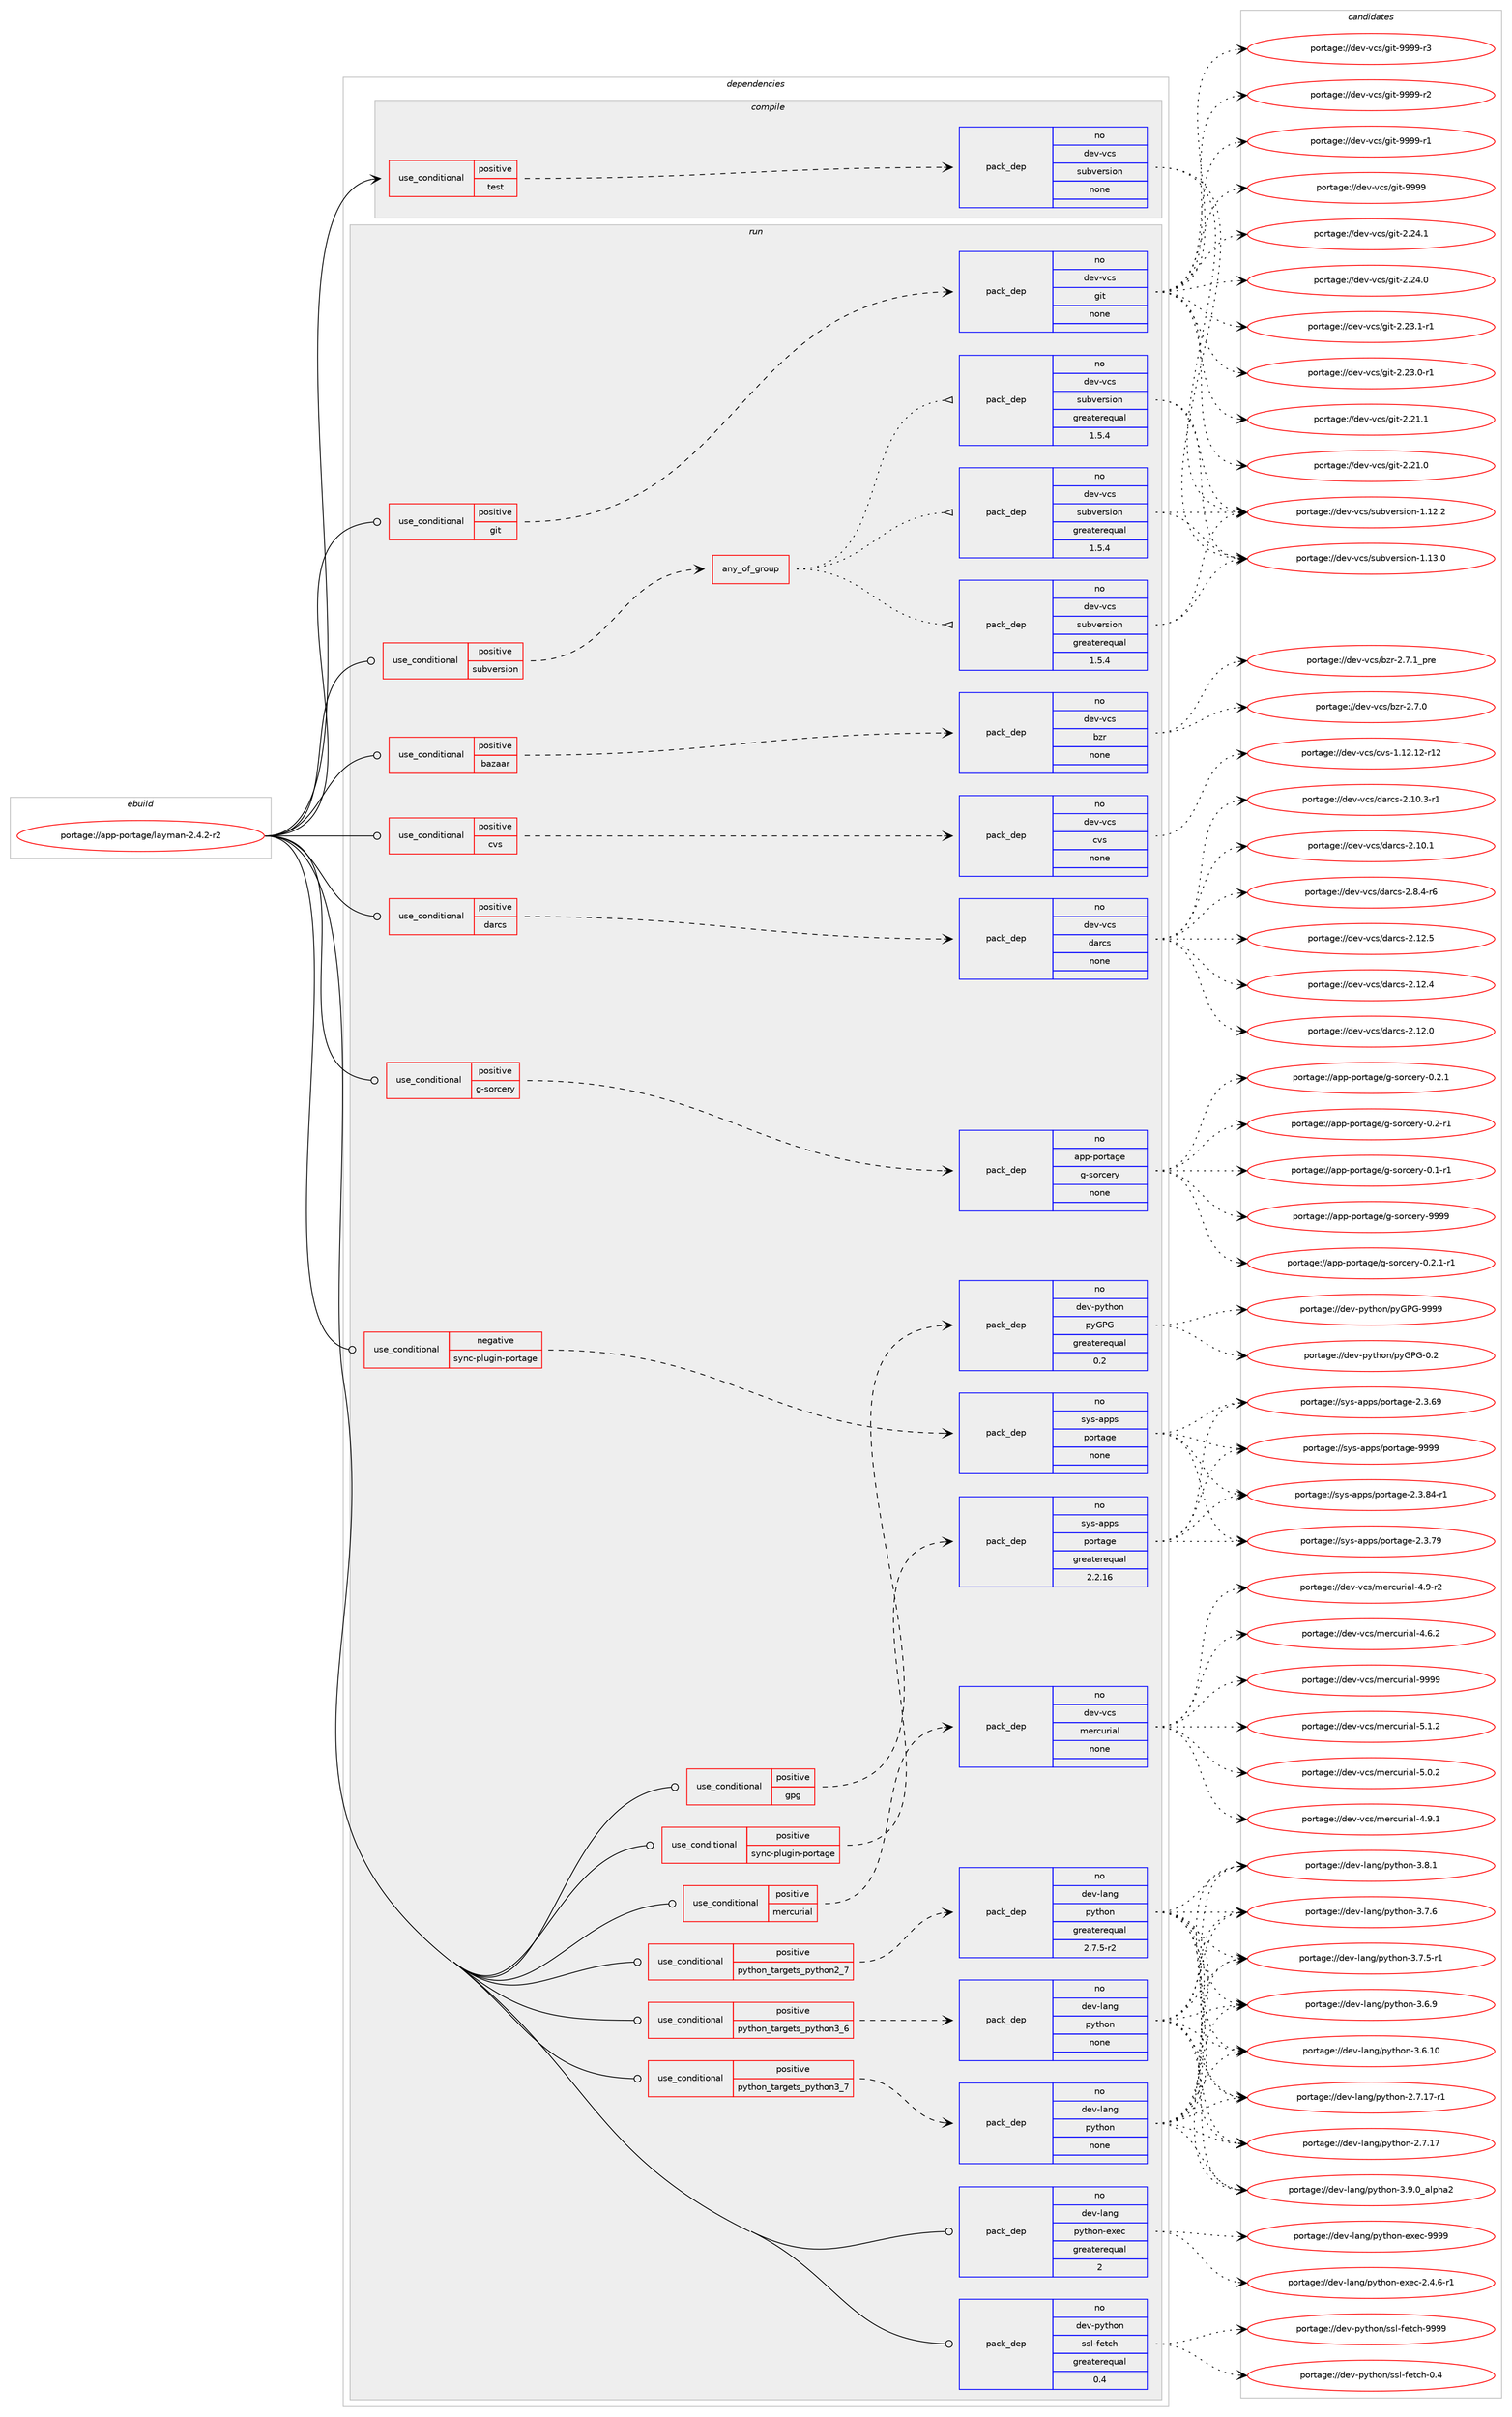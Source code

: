 digraph prolog {

# *************
# Graph options
# *************

newrank=true;
concentrate=true;
compound=true;
graph [rankdir=LR,fontname=Helvetica,fontsize=10,ranksep=1.5];#, ranksep=2.5, nodesep=0.2];
edge  [arrowhead=vee];
node  [fontname=Helvetica,fontsize=10];

# **********
# The ebuild
# **********

subgraph cluster_leftcol {
color=gray;
label=<<i>ebuild</i>>;
id [label="portage://app-portage/layman-2.4.2-r2", color=red, width=4, href="../app-portage/layman-2.4.2-r2.svg"];
}

# ****************
# The dependencies
# ****************

subgraph cluster_midcol {
color=gray;
label=<<i>dependencies</i>>;
subgraph cluster_compile {
fillcolor="#eeeeee";
style=filled;
label=<<i>compile</i>>;
subgraph cond141145 {
dependency601471 [label=<<TABLE BORDER="0" CELLBORDER="1" CELLSPACING="0" CELLPADDING="4"><TR><TD ROWSPAN="3" CELLPADDING="10">use_conditional</TD></TR><TR><TD>positive</TD></TR><TR><TD>test</TD></TR></TABLE>>, shape=none, color=red];
subgraph pack452286 {
dependency601472 [label=<<TABLE BORDER="0" CELLBORDER="1" CELLSPACING="0" CELLPADDING="4" WIDTH="220"><TR><TD ROWSPAN="6" CELLPADDING="30">pack_dep</TD></TR><TR><TD WIDTH="110">no</TD></TR><TR><TD>dev-vcs</TD></TR><TR><TD>subversion</TD></TR><TR><TD>none</TD></TR><TR><TD></TD></TR></TABLE>>, shape=none, color=blue];
}
dependency601471:e -> dependency601472:w [weight=20,style="dashed",arrowhead="vee"];
}
id:e -> dependency601471:w [weight=20,style="solid",arrowhead="vee"];
}
subgraph cluster_compileandrun {
fillcolor="#eeeeee";
style=filled;
label=<<i>compile and run</i>>;
}
subgraph cluster_run {
fillcolor="#eeeeee";
style=filled;
label=<<i>run</i>>;
subgraph cond141146 {
dependency601473 [label=<<TABLE BORDER="0" CELLBORDER="1" CELLSPACING="0" CELLPADDING="4"><TR><TD ROWSPAN="3" CELLPADDING="10">use_conditional</TD></TR><TR><TD>negative</TD></TR><TR><TD>sync-plugin-portage</TD></TR></TABLE>>, shape=none, color=red];
subgraph pack452287 {
dependency601474 [label=<<TABLE BORDER="0" CELLBORDER="1" CELLSPACING="0" CELLPADDING="4" WIDTH="220"><TR><TD ROWSPAN="6" CELLPADDING="30">pack_dep</TD></TR><TR><TD WIDTH="110">no</TD></TR><TR><TD>sys-apps</TD></TR><TR><TD>portage</TD></TR><TR><TD>none</TD></TR><TR><TD></TD></TR></TABLE>>, shape=none, color=blue];
}
dependency601473:e -> dependency601474:w [weight=20,style="dashed",arrowhead="vee"];
}
id:e -> dependency601473:w [weight=20,style="solid",arrowhead="odot"];
subgraph cond141147 {
dependency601475 [label=<<TABLE BORDER="0" CELLBORDER="1" CELLSPACING="0" CELLPADDING="4"><TR><TD ROWSPAN="3" CELLPADDING="10">use_conditional</TD></TR><TR><TD>positive</TD></TR><TR><TD>bazaar</TD></TR></TABLE>>, shape=none, color=red];
subgraph pack452288 {
dependency601476 [label=<<TABLE BORDER="0" CELLBORDER="1" CELLSPACING="0" CELLPADDING="4" WIDTH="220"><TR><TD ROWSPAN="6" CELLPADDING="30">pack_dep</TD></TR><TR><TD WIDTH="110">no</TD></TR><TR><TD>dev-vcs</TD></TR><TR><TD>bzr</TD></TR><TR><TD>none</TD></TR><TR><TD></TD></TR></TABLE>>, shape=none, color=blue];
}
dependency601475:e -> dependency601476:w [weight=20,style="dashed",arrowhead="vee"];
}
id:e -> dependency601475:w [weight=20,style="solid",arrowhead="odot"];
subgraph cond141148 {
dependency601477 [label=<<TABLE BORDER="0" CELLBORDER="1" CELLSPACING="0" CELLPADDING="4"><TR><TD ROWSPAN="3" CELLPADDING="10">use_conditional</TD></TR><TR><TD>positive</TD></TR><TR><TD>cvs</TD></TR></TABLE>>, shape=none, color=red];
subgraph pack452289 {
dependency601478 [label=<<TABLE BORDER="0" CELLBORDER="1" CELLSPACING="0" CELLPADDING="4" WIDTH="220"><TR><TD ROWSPAN="6" CELLPADDING="30">pack_dep</TD></TR><TR><TD WIDTH="110">no</TD></TR><TR><TD>dev-vcs</TD></TR><TR><TD>cvs</TD></TR><TR><TD>none</TD></TR><TR><TD></TD></TR></TABLE>>, shape=none, color=blue];
}
dependency601477:e -> dependency601478:w [weight=20,style="dashed",arrowhead="vee"];
}
id:e -> dependency601477:w [weight=20,style="solid",arrowhead="odot"];
subgraph cond141149 {
dependency601479 [label=<<TABLE BORDER="0" CELLBORDER="1" CELLSPACING="0" CELLPADDING="4"><TR><TD ROWSPAN="3" CELLPADDING="10">use_conditional</TD></TR><TR><TD>positive</TD></TR><TR><TD>darcs</TD></TR></TABLE>>, shape=none, color=red];
subgraph pack452290 {
dependency601480 [label=<<TABLE BORDER="0" CELLBORDER="1" CELLSPACING="0" CELLPADDING="4" WIDTH="220"><TR><TD ROWSPAN="6" CELLPADDING="30">pack_dep</TD></TR><TR><TD WIDTH="110">no</TD></TR><TR><TD>dev-vcs</TD></TR><TR><TD>darcs</TD></TR><TR><TD>none</TD></TR><TR><TD></TD></TR></TABLE>>, shape=none, color=blue];
}
dependency601479:e -> dependency601480:w [weight=20,style="dashed",arrowhead="vee"];
}
id:e -> dependency601479:w [weight=20,style="solid",arrowhead="odot"];
subgraph cond141150 {
dependency601481 [label=<<TABLE BORDER="0" CELLBORDER="1" CELLSPACING="0" CELLPADDING="4"><TR><TD ROWSPAN="3" CELLPADDING="10">use_conditional</TD></TR><TR><TD>positive</TD></TR><TR><TD>g-sorcery</TD></TR></TABLE>>, shape=none, color=red];
subgraph pack452291 {
dependency601482 [label=<<TABLE BORDER="0" CELLBORDER="1" CELLSPACING="0" CELLPADDING="4" WIDTH="220"><TR><TD ROWSPAN="6" CELLPADDING="30">pack_dep</TD></TR><TR><TD WIDTH="110">no</TD></TR><TR><TD>app-portage</TD></TR><TR><TD>g-sorcery</TD></TR><TR><TD>none</TD></TR><TR><TD></TD></TR></TABLE>>, shape=none, color=blue];
}
dependency601481:e -> dependency601482:w [weight=20,style="dashed",arrowhead="vee"];
}
id:e -> dependency601481:w [weight=20,style="solid",arrowhead="odot"];
subgraph cond141151 {
dependency601483 [label=<<TABLE BORDER="0" CELLBORDER="1" CELLSPACING="0" CELLPADDING="4"><TR><TD ROWSPAN="3" CELLPADDING="10">use_conditional</TD></TR><TR><TD>positive</TD></TR><TR><TD>git</TD></TR></TABLE>>, shape=none, color=red];
subgraph pack452292 {
dependency601484 [label=<<TABLE BORDER="0" CELLBORDER="1" CELLSPACING="0" CELLPADDING="4" WIDTH="220"><TR><TD ROWSPAN="6" CELLPADDING="30">pack_dep</TD></TR><TR><TD WIDTH="110">no</TD></TR><TR><TD>dev-vcs</TD></TR><TR><TD>git</TD></TR><TR><TD>none</TD></TR><TR><TD></TD></TR></TABLE>>, shape=none, color=blue];
}
dependency601483:e -> dependency601484:w [weight=20,style="dashed",arrowhead="vee"];
}
id:e -> dependency601483:w [weight=20,style="solid",arrowhead="odot"];
subgraph cond141152 {
dependency601485 [label=<<TABLE BORDER="0" CELLBORDER="1" CELLSPACING="0" CELLPADDING="4"><TR><TD ROWSPAN="3" CELLPADDING="10">use_conditional</TD></TR><TR><TD>positive</TD></TR><TR><TD>gpg</TD></TR></TABLE>>, shape=none, color=red];
subgraph pack452293 {
dependency601486 [label=<<TABLE BORDER="0" CELLBORDER="1" CELLSPACING="0" CELLPADDING="4" WIDTH="220"><TR><TD ROWSPAN="6" CELLPADDING="30">pack_dep</TD></TR><TR><TD WIDTH="110">no</TD></TR><TR><TD>dev-python</TD></TR><TR><TD>pyGPG</TD></TR><TR><TD>greaterequal</TD></TR><TR><TD>0.2</TD></TR></TABLE>>, shape=none, color=blue];
}
dependency601485:e -> dependency601486:w [weight=20,style="dashed",arrowhead="vee"];
}
id:e -> dependency601485:w [weight=20,style="solid",arrowhead="odot"];
subgraph cond141153 {
dependency601487 [label=<<TABLE BORDER="0" CELLBORDER="1" CELLSPACING="0" CELLPADDING="4"><TR><TD ROWSPAN="3" CELLPADDING="10">use_conditional</TD></TR><TR><TD>positive</TD></TR><TR><TD>mercurial</TD></TR></TABLE>>, shape=none, color=red];
subgraph pack452294 {
dependency601488 [label=<<TABLE BORDER="0" CELLBORDER="1" CELLSPACING="0" CELLPADDING="4" WIDTH="220"><TR><TD ROWSPAN="6" CELLPADDING="30">pack_dep</TD></TR><TR><TD WIDTH="110">no</TD></TR><TR><TD>dev-vcs</TD></TR><TR><TD>mercurial</TD></TR><TR><TD>none</TD></TR><TR><TD></TD></TR></TABLE>>, shape=none, color=blue];
}
dependency601487:e -> dependency601488:w [weight=20,style="dashed",arrowhead="vee"];
}
id:e -> dependency601487:w [weight=20,style="solid",arrowhead="odot"];
subgraph cond141154 {
dependency601489 [label=<<TABLE BORDER="0" CELLBORDER="1" CELLSPACING="0" CELLPADDING="4"><TR><TD ROWSPAN="3" CELLPADDING="10">use_conditional</TD></TR><TR><TD>positive</TD></TR><TR><TD>python_targets_python2_7</TD></TR></TABLE>>, shape=none, color=red];
subgraph pack452295 {
dependency601490 [label=<<TABLE BORDER="0" CELLBORDER="1" CELLSPACING="0" CELLPADDING="4" WIDTH="220"><TR><TD ROWSPAN="6" CELLPADDING="30">pack_dep</TD></TR><TR><TD WIDTH="110">no</TD></TR><TR><TD>dev-lang</TD></TR><TR><TD>python</TD></TR><TR><TD>greaterequal</TD></TR><TR><TD>2.7.5-r2</TD></TR></TABLE>>, shape=none, color=blue];
}
dependency601489:e -> dependency601490:w [weight=20,style="dashed",arrowhead="vee"];
}
id:e -> dependency601489:w [weight=20,style="solid",arrowhead="odot"];
subgraph cond141155 {
dependency601491 [label=<<TABLE BORDER="0" CELLBORDER="1" CELLSPACING="0" CELLPADDING="4"><TR><TD ROWSPAN="3" CELLPADDING="10">use_conditional</TD></TR><TR><TD>positive</TD></TR><TR><TD>python_targets_python3_6</TD></TR></TABLE>>, shape=none, color=red];
subgraph pack452296 {
dependency601492 [label=<<TABLE BORDER="0" CELLBORDER="1" CELLSPACING="0" CELLPADDING="4" WIDTH="220"><TR><TD ROWSPAN="6" CELLPADDING="30">pack_dep</TD></TR><TR><TD WIDTH="110">no</TD></TR><TR><TD>dev-lang</TD></TR><TR><TD>python</TD></TR><TR><TD>none</TD></TR><TR><TD></TD></TR></TABLE>>, shape=none, color=blue];
}
dependency601491:e -> dependency601492:w [weight=20,style="dashed",arrowhead="vee"];
}
id:e -> dependency601491:w [weight=20,style="solid",arrowhead="odot"];
subgraph cond141156 {
dependency601493 [label=<<TABLE BORDER="0" CELLBORDER="1" CELLSPACING="0" CELLPADDING="4"><TR><TD ROWSPAN="3" CELLPADDING="10">use_conditional</TD></TR><TR><TD>positive</TD></TR><TR><TD>python_targets_python3_7</TD></TR></TABLE>>, shape=none, color=red];
subgraph pack452297 {
dependency601494 [label=<<TABLE BORDER="0" CELLBORDER="1" CELLSPACING="0" CELLPADDING="4" WIDTH="220"><TR><TD ROWSPAN="6" CELLPADDING="30">pack_dep</TD></TR><TR><TD WIDTH="110">no</TD></TR><TR><TD>dev-lang</TD></TR><TR><TD>python</TD></TR><TR><TD>none</TD></TR><TR><TD></TD></TR></TABLE>>, shape=none, color=blue];
}
dependency601493:e -> dependency601494:w [weight=20,style="dashed",arrowhead="vee"];
}
id:e -> dependency601493:w [weight=20,style="solid",arrowhead="odot"];
subgraph cond141157 {
dependency601495 [label=<<TABLE BORDER="0" CELLBORDER="1" CELLSPACING="0" CELLPADDING="4"><TR><TD ROWSPAN="3" CELLPADDING="10">use_conditional</TD></TR><TR><TD>positive</TD></TR><TR><TD>subversion</TD></TR></TABLE>>, shape=none, color=red];
subgraph any7764 {
dependency601496 [label=<<TABLE BORDER="0" CELLBORDER="1" CELLSPACING="0" CELLPADDING="4"><TR><TD CELLPADDING="10">any_of_group</TD></TR></TABLE>>, shape=none, color=red];subgraph pack452298 {
dependency601497 [label=<<TABLE BORDER="0" CELLBORDER="1" CELLSPACING="0" CELLPADDING="4" WIDTH="220"><TR><TD ROWSPAN="6" CELLPADDING="30">pack_dep</TD></TR><TR><TD WIDTH="110">no</TD></TR><TR><TD>dev-vcs</TD></TR><TR><TD>subversion</TD></TR><TR><TD>greaterequal</TD></TR><TR><TD>1.5.4</TD></TR></TABLE>>, shape=none, color=blue];
}
dependency601496:e -> dependency601497:w [weight=20,style="dotted",arrowhead="oinv"];
subgraph pack452299 {
dependency601498 [label=<<TABLE BORDER="0" CELLBORDER="1" CELLSPACING="0" CELLPADDING="4" WIDTH="220"><TR><TD ROWSPAN="6" CELLPADDING="30">pack_dep</TD></TR><TR><TD WIDTH="110">no</TD></TR><TR><TD>dev-vcs</TD></TR><TR><TD>subversion</TD></TR><TR><TD>greaterequal</TD></TR><TR><TD>1.5.4</TD></TR></TABLE>>, shape=none, color=blue];
}
dependency601496:e -> dependency601498:w [weight=20,style="dotted",arrowhead="oinv"];
subgraph pack452300 {
dependency601499 [label=<<TABLE BORDER="0" CELLBORDER="1" CELLSPACING="0" CELLPADDING="4" WIDTH="220"><TR><TD ROWSPAN="6" CELLPADDING="30">pack_dep</TD></TR><TR><TD WIDTH="110">no</TD></TR><TR><TD>dev-vcs</TD></TR><TR><TD>subversion</TD></TR><TR><TD>greaterequal</TD></TR><TR><TD>1.5.4</TD></TR></TABLE>>, shape=none, color=blue];
}
dependency601496:e -> dependency601499:w [weight=20,style="dotted",arrowhead="oinv"];
}
dependency601495:e -> dependency601496:w [weight=20,style="dashed",arrowhead="vee"];
}
id:e -> dependency601495:w [weight=20,style="solid",arrowhead="odot"];
subgraph cond141158 {
dependency601500 [label=<<TABLE BORDER="0" CELLBORDER="1" CELLSPACING="0" CELLPADDING="4"><TR><TD ROWSPAN="3" CELLPADDING="10">use_conditional</TD></TR><TR><TD>positive</TD></TR><TR><TD>sync-plugin-portage</TD></TR></TABLE>>, shape=none, color=red];
subgraph pack452301 {
dependency601501 [label=<<TABLE BORDER="0" CELLBORDER="1" CELLSPACING="0" CELLPADDING="4" WIDTH="220"><TR><TD ROWSPAN="6" CELLPADDING="30">pack_dep</TD></TR><TR><TD WIDTH="110">no</TD></TR><TR><TD>sys-apps</TD></TR><TR><TD>portage</TD></TR><TR><TD>greaterequal</TD></TR><TR><TD>2.2.16</TD></TR></TABLE>>, shape=none, color=blue];
}
dependency601500:e -> dependency601501:w [weight=20,style="dashed",arrowhead="vee"];
}
id:e -> dependency601500:w [weight=20,style="solid",arrowhead="odot"];
subgraph pack452302 {
dependency601502 [label=<<TABLE BORDER="0" CELLBORDER="1" CELLSPACING="0" CELLPADDING="4" WIDTH="220"><TR><TD ROWSPAN="6" CELLPADDING="30">pack_dep</TD></TR><TR><TD WIDTH="110">no</TD></TR><TR><TD>dev-lang</TD></TR><TR><TD>python-exec</TD></TR><TR><TD>greaterequal</TD></TR><TR><TD>2</TD></TR></TABLE>>, shape=none, color=blue];
}
id:e -> dependency601502:w [weight=20,style="solid",arrowhead="odot"];
subgraph pack452303 {
dependency601503 [label=<<TABLE BORDER="0" CELLBORDER="1" CELLSPACING="0" CELLPADDING="4" WIDTH="220"><TR><TD ROWSPAN="6" CELLPADDING="30">pack_dep</TD></TR><TR><TD WIDTH="110">no</TD></TR><TR><TD>dev-python</TD></TR><TR><TD>ssl-fetch</TD></TR><TR><TD>greaterequal</TD></TR><TR><TD>0.4</TD></TR></TABLE>>, shape=none, color=blue];
}
id:e -> dependency601503:w [weight=20,style="solid",arrowhead="odot"];
}
}

# **************
# The candidates
# **************

subgraph cluster_choices {
rank=same;
color=gray;
label=<<i>candidates</i>>;

subgraph choice452286 {
color=black;
nodesep=1;
choice1001011184511899115471151179811810111411510511111045494649514648 [label="portage://dev-vcs/subversion-1.13.0", color=red, width=4,href="../dev-vcs/subversion-1.13.0.svg"];
choice1001011184511899115471151179811810111411510511111045494649504650 [label="portage://dev-vcs/subversion-1.12.2", color=red, width=4,href="../dev-vcs/subversion-1.12.2.svg"];
dependency601472:e -> choice1001011184511899115471151179811810111411510511111045494649514648:w [style=dotted,weight="100"];
dependency601472:e -> choice1001011184511899115471151179811810111411510511111045494649504650:w [style=dotted,weight="100"];
}
subgraph choice452287 {
color=black;
nodesep=1;
choice115121115459711211211547112111114116971031014557575757 [label="portage://sys-apps/portage-9999", color=red, width=4,href="../sys-apps/portage-9999.svg"];
choice11512111545971121121154711211111411697103101455046514656524511449 [label="portage://sys-apps/portage-2.3.84-r1", color=red, width=4,href="../sys-apps/portage-2.3.84-r1.svg"];
choice1151211154597112112115471121111141169710310145504651465557 [label="portage://sys-apps/portage-2.3.79", color=red, width=4,href="../sys-apps/portage-2.3.79.svg"];
choice1151211154597112112115471121111141169710310145504651465457 [label="portage://sys-apps/portage-2.3.69", color=red, width=4,href="../sys-apps/portage-2.3.69.svg"];
dependency601474:e -> choice115121115459711211211547112111114116971031014557575757:w [style=dotted,weight="100"];
dependency601474:e -> choice11512111545971121121154711211111411697103101455046514656524511449:w [style=dotted,weight="100"];
dependency601474:e -> choice1151211154597112112115471121111141169710310145504651465557:w [style=dotted,weight="100"];
dependency601474:e -> choice1151211154597112112115471121111141169710310145504651465457:w [style=dotted,weight="100"];
}
subgraph choice452288 {
color=black;
nodesep=1;
choice1001011184511899115479812211445504655464995112114101 [label="portage://dev-vcs/bzr-2.7.1_pre", color=red, width=4,href="../dev-vcs/bzr-2.7.1_pre.svg"];
choice10010111845118991154798122114455046554648 [label="portage://dev-vcs/bzr-2.7.0", color=red, width=4,href="../dev-vcs/bzr-2.7.0.svg"];
dependency601476:e -> choice1001011184511899115479812211445504655464995112114101:w [style=dotted,weight="100"];
dependency601476:e -> choice10010111845118991154798122114455046554648:w [style=dotted,weight="100"];
}
subgraph choice452289 {
color=black;
nodesep=1;
choice100101118451189911547991181154549464950464950451144950 [label="portage://dev-vcs/cvs-1.12.12-r12", color=red, width=4,href="../dev-vcs/cvs-1.12.12-r12.svg"];
dependency601478:e -> choice100101118451189911547991181154549464950464950451144950:w [style=dotted,weight="100"];
}
subgraph choice452290 {
color=black;
nodesep=1;
choice10010111845118991154710097114991154550465646524511454 [label="portage://dev-vcs/darcs-2.8.4-r6", color=red, width=4,href="../dev-vcs/darcs-2.8.4-r6.svg"];
choice100101118451189911547100971149911545504649504653 [label="portage://dev-vcs/darcs-2.12.5", color=red, width=4,href="../dev-vcs/darcs-2.12.5.svg"];
choice100101118451189911547100971149911545504649504652 [label="portage://dev-vcs/darcs-2.12.4", color=red, width=4,href="../dev-vcs/darcs-2.12.4.svg"];
choice100101118451189911547100971149911545504649504648 [label="portage://dev-vcs/darcs-2.12.0", color=red, width=4,href="../dev-vcs/darcs-2.12.0.svg"];
choice1001011184511899115471009711499115455046494846514511449 [label="portage://dev-vcs/darcs-2.10.3-r1", color=red, width=4,href="../dev-vcs/darcs-2.10.3-r1.svg"];
choice100101118451189911547100971149911545504649484649 [label="portage://dev-vcs/darcs-2.10.1", color=red, width=4,href="../dev-vcs/darcs-2.10.1.svg"];
dependency601480:e -> choice10010111845118991154710097114991154550465646524511454:w [style=dotted,weight="100"];
dependency601480:e -> choice100101118451189911547100971149911545504649504653:w [style=dotted,weight="100"];
dependency601480:e -> choice100101118451189911547100971149911545504649504652:w [style=dotted,weight="100"];
dependency601480:e -> choice100101118451189911547100971149911545504649504648:w [style=dotted,weight="100"];
dependency601480:e -> choice1001011184511899115471009711499115455046494846514511449:w [style=dotted,weight="100"];
dependency601480:e -> choice100101118451189911547100971149911545504649484649:w [style=dotted,weight="100"];
}
subgraph choice452291 {
color=black;
nodesep=1;
choice9711211245112111114116971031014710345115111114991011141214557575757 [label="portage://app-portage/g-sorcery-9999", color=red, width=4,href="../app-portage/g-sorcery-9999.svg"];
choice9711211245112111114116971031014710345115111114991011141214548465046494511449 [label="portage://app-portage/g-sorcery-0.2.1-r1", color=red, width=4,href="../app-portage/g-sorcery-0.2.1-r1.svg"];
choice971121124511211111411697103101471034511511111499101114121454846504649 [label="portage://app-portage/g-sorcery-0.2.1", color=red, width=4,href="../app-portage/g-sorcery-0.2.1.svg"];
choice971121124511211111411697103101471034511511111499101114121454846504511449 [label="portage://app-portage/g-sorcery-0.2-r1", color=red, width=4,href="../app-portage/g-sorcery-0.2-r1.svg"];
choice971121124511211111411697103101471034511511111499101114121454846494511449 [label="portage://app-portage/g-sorcery-0.1-r1", color=red, width=4,href="../app-portage/g-sorcery-0.1-r1.svg"];
dependency601482:e -> choice9711211245112111114116971031014710345115111114991011141214557575757:w [style=dotted,weight="100"];
dependency601482:e -> choice9711211245112111114116971031014710345115111114991011141214548465046494511449:w [style=dotted,weight="100"];
dependency601482:e -> choice971121124511211111411697103101471034511511111499101114121454846504649:w [style=dotted,weight="100"];
dependency601482:e -> choice971121124511211111411697103101471034511511111499101114121454846504511449:w [style=dotted,weight="100"];
dependency601482:e -> choice971121124511211111411697103101471034511511111499101114121454846494511449:w [style=dotted,weight="100"];
}
subgraph choice452292 {
color=black;
nodesep=1;
choice10010111845118991154710310511645575757574511451 [label="portage://dev-vcs/git-9999-r3", color=red, width=4,href="../dev-vcs/git-9999-r3.svg"];
choice10010111845118991154710310511645575757574511450 [label="portage://dev-vcs/git-9999-r2", color=red, width=4,href="../dev-vcs/git-9999-r2.svg"];
choice10010111845118991154710310511645575757574511449 [label="portage://dev-vcs/git-9999-r1", color=red, width=4,href="../dev-vcs/git-9999-r1.svg"];
choice1001011184511899115471031051164557575757 [label="portage://dev-vcs/git-9999", color=red, width=4,href="../dev-vcs/git-9999.svg"];
choice10010111845118991154710310511645504650524649 [label="portage://dev-vcs/git-2.24.1", color=red, width=4,href="../dev-vcs/git-2.24.1.svg"];
choice10010111845118991154710310511645504650524648 [label="portage://dev-vcs/git-2.24.0", color=red, width=4,href="../dev-vcs/git-2.24.0.svg"];
choice100101118451189911547103105116455046505146494511449 [label="portage://dev-vcs/git-2.23.1-r1", color=red, width=4,href="../dev-vcs/git-2.23.1-r1.svg"];
choice100101118451189911547103105116455046505146484511449 [label="portage://dev-vcs/git-2.23.0-r1", color=red, width=4,href="../dev-vcs/git-2.23.0-r1.svg"];
choice10010111845118991154710310511645504650494649 [label="portage://dev-vcs/git-2.21.1", color=red, width=4,href="../dev-vcs/git-2.21.1.svg"];
choice10010111845118991154710310511645504650494648 [label="portage://dev-vcs/git-2.21.0", color=red, width=4,href="../dev-vcs/git-2.21.0.svg"];
dependency601484:e -> choice10010111845118991154710310511645575757574511451:w [style=dotted,weight="100"];
dependency601484:e -> choice10010111845118991154710310511645575757574511450:w [style=dotted,weight="100"];
dependency601484:e -> choice10010111845118991154710310511645575757574511449:w [style=dotted,weight="100"];
dependency601484:e -> choice1001011184511899115471031051164557575757:w [style=dotted,weight="100"];
dependency601484:e -> choice10010111845118991154710310511645504650524649:w [style=dotted,weight="100"];
dependency601484:e -> choice10010111845118991154710310511645504650524648:w [style=dotted,weight="100"];
dependency601484:e -> choice100101118451189911547103105116455046505146494511449:w [style=dotted,weight="100"];
dependency601484:e -> choice100101118451189911547103105116455046505146484511449:w [style=dotted,weight="100"];
dependency601484:e -> choice10010111845118991154710310511645504650494649:w [style=dotted,weight="100"];
dependency601484:e -> choice10010111845118991154710310511645504650494648:w [style=dotted,weight="100"];
}
subgraph choice452293 {
color=black;
nodesep=1;
choice10010111845112121116104111110471121217180714557575757 [label="portage://dev-python/pyGPG-9999", color=red, width=4,href="../dev-python/pyGPG-9999.svg"];
choice100101118451121211161041111104711212171807145484650 [label="portage://dev-python/pyGPG-0.2", color=red, width=4,href="../dev-python/pyGPG-0.2.svg"];
dependency601486:e -> choice10010111845112121116104111110471121217180714557575757:w [style=dotted,weight="100"];
dependency601486:e -> choice100101118451121211161041111104711212171807145484650:w [style=dotted,weight="100"];
}
subgraph choice452294 {
color=black;
nodesep=1;
choice10010111845118991154710910111499117114105971084557575757 [label="portage://dev-vcs/mercurial-9999", color=red, width=4,href="../dev-vcs/mercurial-9999.svg"];
choice1001011184511899115471091011149911711410597108455346494650 [label="portage://dev-vcs/mercurial-5.1.2", color=red, width=4,href="../dev-vcs/mercurial-5.1.2.svg"];
choice1001011184511899115471091011149911711410597108455346484650 [label="portage://dev-vcs/mercurial-5.0.2", color=red, width=4,href="../dev-vcs/mercurial-5.0.2.svg"];
choice1001011184511899115471091011149911711410597108455246574649 [label="portage://dev-vcs/mercurial-4.9.1", color=red, width=4,href="../dev-vcs/mercurial-4.9.1.svg"];
choice1001011184511899115471091011149911711410597108455246574511450 [label="portage://dev-vcs/mercurial-4.9-r2", color=red, width=4,href="../dev-vcs/mercurial-4.9-r2.svg"];
choice1001011184511899115471091011149911711410597108455246544650 [label="portage://dev-vcs/mercurial-4.6.2", color=red, width=4,href="../dev-vcs/mercurial-4.6.2.svg"];
dependency601488:e -> choice10010111845118991154710910111499117114105971084557575757:w [style=dotted,weight="100"];
dependency601488:e -> choice1001011184511899115471091011149911711410597108455346494650:w [style=dotted,weight="100"];
dependency601488:e -> choice1001011184511899115471091011149911711410597108455346484650:w [style=dotted,weight="100"];
dependency601488:e -> choice1001011184511899115471091011149911711410597108455246574649:w [style=dotted,weight="100"];
dependency601488:e -> choice1001011184511899115471091011149911711410597108455246574511450:w [style=dotted,weight="100"];
dependency601488:e -> choice1001011184511899115471091011149911711410597108455246544650:w [style=dotted,weight="100"];
}
subgraph choice452295 {
color=black;
nodesep=1;
choice10010111845108971101034711212111610411111045514657464895971081121049750 [label="portage://dev-lang/python-3.9.0_alpha2", color=red, width=4,href="../dev-lang/python-3.9.0_alpha2.svg"];
choice100101118451089711010347112121116104111110455146564649 [label="portage://dev-lang/python-3.8.1", color=red, width=4,href="../dev-lang/python-3.8.1.svg"];
choice100101118451089711010347112121116104111110455146554654 [label="portage://dev-lang/python-3.7.6", color=red, width=4,href="../dev-lang/python-3.7.6.svg"];
choice1001011184510897110103471121211161041111104551465546534511449 [label="portage://dev-lang/python-3.7.5-r1", color=red, width=4,href="../dev-lang/python-3.7.5-r1.svg"];
choice100101118451089711010347112121116104111110455146544657 [label="portage://dev-lang/python-3.6.9", color=red, width=4,href="../dev-lang/python-3.6.9.svg"];
choice10010111845108971101034711212111610411111045514654464948 [label="portage://dev-lang/python-3.6.10", color=red, width=4,href="../dev-lang/python-3.6.10.svg"];
choice100101118451089711010347112121116104111110455046554649554511449 [label="portage://dev-lang/python-2.7.17-r1", color=red, width=4,href="../dev-lang/python-2.7.17-r1.svg"];
choice10010111845108971101034711212111610411111045504655464955 [label="portage://dev-lang/python-2.7.17", color=red, width=4,href="../dev-lang/python-2.7.17.svg"];
dependency601490:e -> choice10010111845108971101034711212111610411111045514657464895971081121049750:w [style=dotted,weight="100"];
dependency601490:e -> choice100101118451089711010347112121116104111110455146564649:w [style=dotted,weight="100"];
dependency601490:e -> choice100101118451089711010347112121116104111110455146554654:w [style=dotted,weight="100"];
dependency601490:e -> choice1001011184510897110103471121211161041111104551465546534511449:w [style=dotted,weight="100"];
dependency601490:e -> choice100101118451089711010347112121116104111110455146544657:w [style=dotted,weight="100"];
dependency601490:e -> choice10010111845108971101034711212111610411111045514654464948:w [style=dotted,weight="100"];
dependency601490:e -> choice100101118451089711010347112121116104111110455046554649554511449:w [style=dotted,weight="100"];
dependency601490:e -> choice10010111845108971101034711212111610411111045504655464955:w [style=dotted,weight="100"];
}
subgraph choice452296 {
color=black;
nodesep=1;
choice10010111845108971101034711212111610411111045514657464895971081121049750 [label="portage://dev-lang/python-3.9.0_alpha2", color=red, width=4,href="../dev-lang/python-3.9.0_alpha2.svg"];
choice100101118451089711010347112121116104111110455146564649 [label="portage://dev-lang/python-3.8.1", color=red, width=4,href="../dev-lang/python-3.8.1.svg"];
choice100101118451089711010347112121116104111110455146554654 [label="portage://dev-lang/python-3.7.6", color=red, width=4,href="../dev-lang/python-3.7.6.svg"];
choice1001011184510897110103471121211161041111104551465546534511449 [label="portage://dev-lang/python-3.7.5-r1", color=red, width=4,href="../dev-lang/python-3.7.5-r1.svg"];
choice100101118451089711010347112121116104111110455146544657 [label="portage://dev-lang/python-3.6.9", color=red, width=4,href="../dev-lang/python-3.6.9.svg"];
choice10010111845108971101034711212111610411111045514654464948 [label="portage://dev-lang/python-3.6.10", color=red, width=4,href="../dev-lang/python-3.6.10.svg"];
choice100101118451089711010347112121116104111110455046554649554511449 [label="portage://dev-lang/python-2.7.17-r1", color=red, width=4,href="../dev-lang/python-2.7.17-r1.svg"];
choice10010111845108971101034711212111610411111045504655464955 [label="portage://dev-lang/python-2.7.17", color=red, width=4,href="../dev-lang/python-2.7.17.svg"];
dependency601492:e -> choice10010111845108971101034711212111610411111045514657464895971081121049750:w [style=dotted,weight="100"];
dependency601492:e -> choice100101118451089711010347112121116104111110455146564649:w [style=dotted,weight="100"];
dependency601492:e -> choice100101118451089711010347112121116104111110455146554654:w [style=dotted,weight="100"];
dependency601492:e -> choice1001011184510897110103471121211161041111104551465546534511449:w [style=dotted,weight="100"];
dependency601492:e -> choice100101118451089711010347112121116104111110455146544657:w [style=dotted,weight="100"];
dependency601492:e -> choice10010111845108971101034711212111610411111045514654464948:w [style=dotted,weight="100"];
dependency601492:e -> choice100101118451089711010347112121116104111110455046554649554511449:w [style=dotted,weight="100"];
dependency601492:e -> choice10010111845108971101034711212111610411111045504655464955:w [style=dotted,weight="100"];
}
subgraph choice452297 {
color=black;
nodesep=1;
choice10010111845108971101034711212111610411111045514657464895971081121049750 [label="portage://dev-lang/python-3.9.0_alpha2", color=red, width=4,href="../dev-lang/python-3.9.0_alpha2.svg"];
choice100101118451089711010347112121116104111110455146564649 [label="portage://dev-lang/python-3.8.1", color=red, width=4,href="../dev-lang/python-3.8.1.svg"];
choice100101118451089711010347112121116104111110455146554654 [label="portage://dev-lang/python-3.7.6", color=red, width=4,href="../dev-lang/python-3.7.6.svg"];
choice1001011184510897110103471121211161041111104551465546534511449 [label="portage://dev-lang/python-3.7.5-r1", color=red, width=4,href="../dev-lang/python-3.7.5-r1.svg"];
choice100101118451089711010347112121116104111110455146544657 [label="portage://dev-lang/python-3.6.9", color=red, width=4,href="../dev-lang/python-3.6.9.svg"];
choice10010111845108971101034711212111610411111045514654464948 [label="portage://dev-lang/python-3.6.10", color=red, width=4,href="../dev-lang/python-3.6.10.svg"];
choice100101118451089711010347112121116104111110455046554649554511449 [label="portage://dev-lang/python-2.7.17-r1", color=red, width=4,href="../dev-lang/python-2.7.17-r1.svg"];
choice10010111845108971101034711212111610411111045504655464955 [label="portage://dev-lang/python-2.7.17", color=red, width=4,href="../dev-lang/python-2.7.17.svg"];
dependency601494:e -> choice10010111845108971101034711212111610411111045514657464895971081121049750:w [style=dotted,weight="100"];
dependency601494:e -> choice100101118451089711010347112121116104111110455146564649:w [style=dotted,weight="100"];
dependency601494:e -> choice100101118451089711010347112121116104111110455146554654:w [style=dotted,weight="100"];
dependency601494:e -> choice1001011184510897110103471121211161041111104551465546534511449:w [style=dotted,weight="100"];
dependency601494:e -> choice100101118451089711010347112121116104111110455146544657:w [style=dotted,weight="100"];
dependency601494:e -> choice10010111845108971101034711212111610411111045514654464948:w [style=dotted,weight="100"];
dependency601494:e -> choice100101118451089711010347112121116104111110455046554649554511449:w [style=dotted,weight="100"];
dependency601494:e -> choice10010111845108971101034711212111610411111045504655464955:w [style=dotted,weight="100"];
}
subgraph choice452298 {
color=black;
nodesep=1;
choice1001011184511899115471151179811810111411510511111045494649514648 [label="portage://dev-vcs/subversion-1.13.0", color=red, width=4,href="../dev-vcs/subversion-1.13.0.svg"];
choice1001011184511899115471151179811810111411510511111045494649504650 [label="portage://dev-vcs/subversion-1.12.2", color=red, width=4,href="../dev-vcs/subversion-1.12.2.svg"];
dependency601497:e -> choice1001011184511899115471151179811810111411510511111045494649514648:w [style=dotted,weight="100"];
dependency601497:e -> choice1001011184511899115471151179811810111411510511111045494649504650:w [style=dotted,weight="100"];
}
subgraph choice452299 {
color=black;
nodesep=1;
choice1001011184511899115471151179811810111411510511111045494649514648 [label="portage://dev-vcs/subversion-1.13.0", color=red, width=4,href="../dev-vcs/subversion-1.13.0.svg"];
choice1001011184511899115471151179811810111411510511111045494649504650 [label="portage://dev-vcs/subversion-1.12.2", color=red, width=4,href="../dev-vcs/subversion-1.12.2.svg"];
dependency601498:e -> choice1001011184511899115471151179811810111411510511111045494649514648:w [style=dotted,weight="100"];
dependency601498:e -> choice1001011184511899115471151179811810111411510511111045494649504650:w [style=dotted,weight="100"];
}
subgraph choice452300 {
color=black;
nodesep=1;
choice1001011184511899115471151179811810111411510511111045494649514648 [label="portage://dev-vcs/subversion-1.13.0", color=red, width=4,href="../dev-vcs/subversion-1.13.0.svg"];
choice1001011184511899115471151179811810111411510511111045494649504650 [label="portage://dev-vcs/subversion-1.12.2", color=red, width=4,href="../dev-vcs/subversion-1.12.2.svg"];
dependency601499:e -> choice1001011184511899115471151179811810111411510511111045494649514648:w [style=dotted,weight="100"];
dependency601499:e -> choice1001011184511899115471151179811810111411510511111045494649504650:w [style=dotted,weight="100"];
}
subgraph choice452301 {
color=black;
nodesep=1;
choice115121115459711211211547112111114116971031014557575757 [label="portage://sys-apps/portage-9999", color=red, width=4,href="../sys-apps/portage-9999.svg"];
choice11512111545971121121154711211111411697103101455046514656524511449 [label="portage://sys-apps/portage-2.3.84-r1", color=red, width=4,href="../sys-apps/portage-2.3.84-r1.svg"];
choice1151211154597112112115471121111141169710310145504651465557 [label="portage://sys-apps/portage-2.3.79", color=red, width=4,href="../sys-apps/portage-2.3.79.svg"];
choice1151211154597112112115471121111141169710310145504651465457 [label="portage://sys-apps/portage-2.3.69", color=red, width=4,href="../sys-apps/portage-2.3.69.svg"];
dependency601501:e -> choice115121115459711211211547112111114116971031014557575757:w [style=dotted,weight="100"];
dependency601501:e -> choice11512111545971121121154711211111411697103101455046514656524511449:w [style=dotted,weight="100"];
dependency601501:e -> choice1151211154597112112115471121111141169710310145504651465557:w [style=dotted,weight="100"];
dependency601501:e -> choice1151211154597112112115471121111141169710310145504651465457:w [style=dotted,weight="100"];
}
subgraph choice452302 {
color=black;
nodesep=1;
choice10010111845108971101034711212111610411111045101120101994557575757 [label="portage://dev-lang/python-exec-9999", color=red, width=4,href="../dev-lang/python-exec-9999.svg"];
choice10010111845108971101034711212111610411111045101120101994550465246544511449 [label="portage://dev-lang/python-exec-2.4.6-r1", color=red, width=4,href="../dev-lang/python-exec-2.4.6-r1.svg"];
dependency601502:e -> choice10010111845108971101034711212111610411111045101120101994557575757:w [style=dotted,weight="100"];
dependency601502:e -> choice10010111845108971101034711212111610411111045101120101994550465246544511449:w [style=dotted,weight="100"];
}
subgraph choice452303 {
color=black;
nodesep=1;
choice100101118451121211161041111104711511510845102101116991044557575757 [label="portage://dev-python/ssl-fetch-9999", color=red, width=4,href="../dev-python/ssl-fetch-9999.svg"];
choice1001011184511212111610411111047115115108451021011169910445484652 [label="portage://dev-python/ssl-fetch-0.4", color=red, width=4,href="../dev-python/ssl-fetch-0.4.svg"];
dependency601503:e -> choice100101118451121211161041111104711511510845102101116991044557575757:w [style=dotted,weight="100"];
dependency601503:e -> choice1001011184511212111610411111047115115108451021011169910445484652:w [style=dotted,weight="100"];
}
}

}
